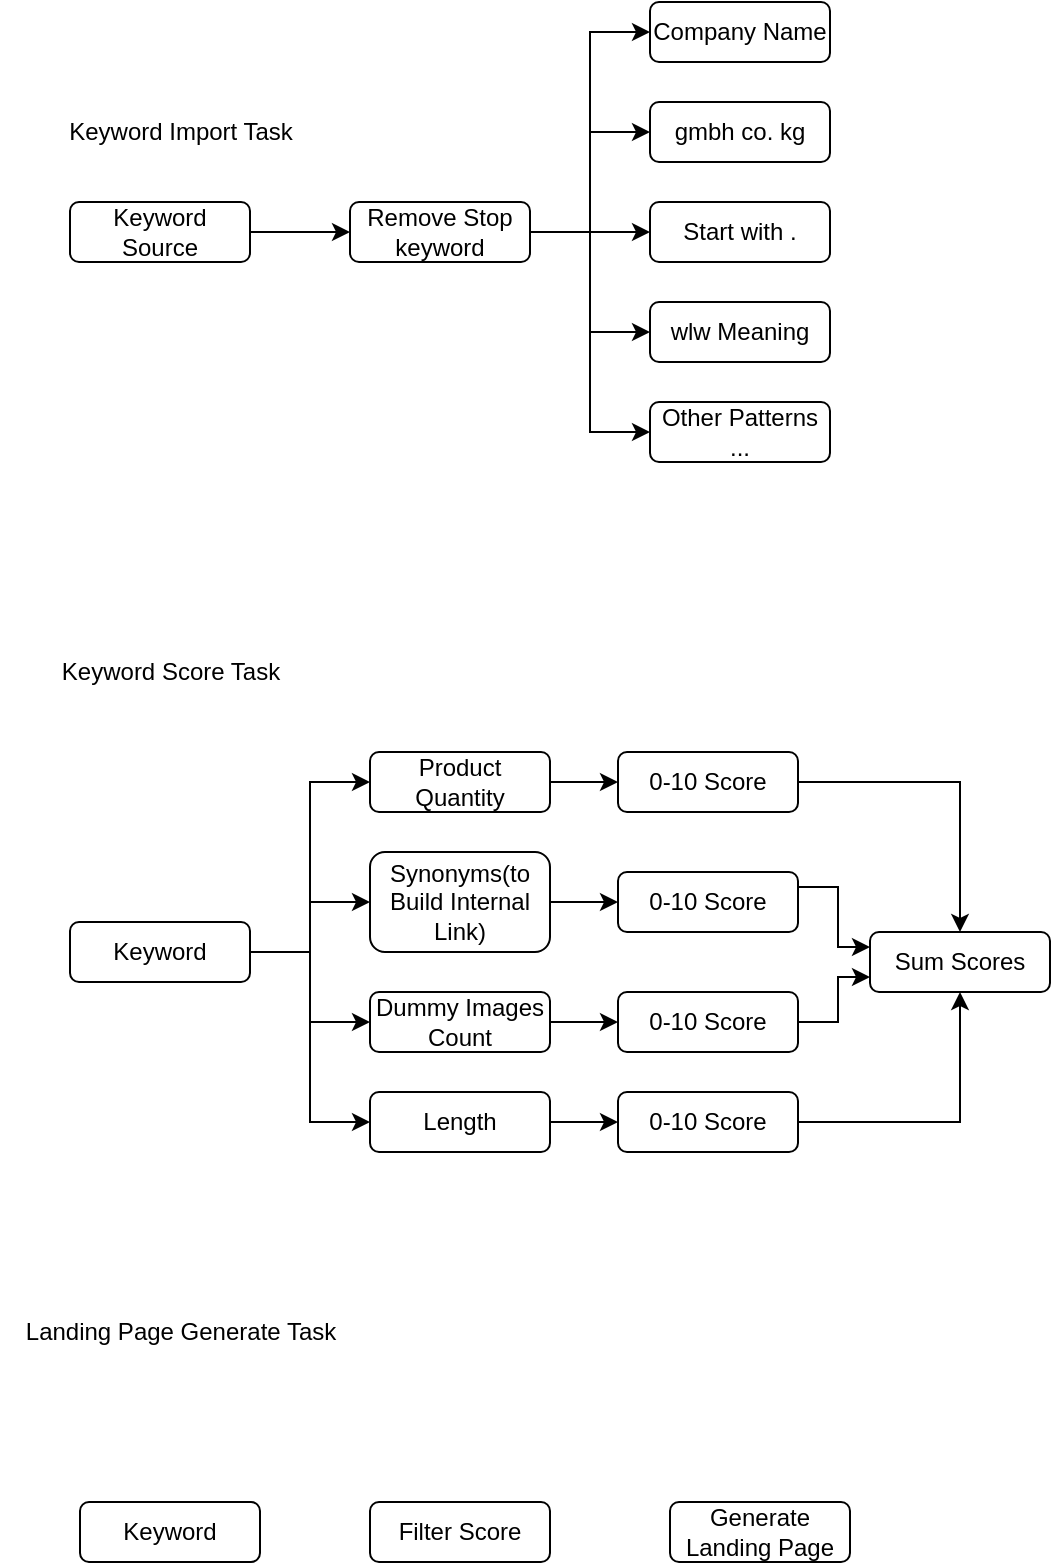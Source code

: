 <mxfile version="24.4.14" type="github">
  <diagram name="第 1 页" id="RqyQt31QMLiY9AaMsaX0">
    <mxGraphModel dx="1434" dy="673" grid="1" gridSize="10" guides="1" tooltips="1" connect="1" arrows="1" fold="1" page="1" pageScale="1" pageWidth="827" pageHeight="1169" math="0" shadow="0">
      <root>
        <mxCell id="0" />
        <mxCell id="1" parent="0" />
        <mxCell id="Hy2gJDIRRrg3xxTgYFUH-13" style="edgeStyle=orthogonalEdgeStyle;rounded=0;orthogonalLoop=1;jettySize=auto;html=1;exitX=1;exitY=0.5;exitDx=0;exitDy=0;entryX=0;entryY=0.5;entryDx=0;entryDy=0;" edge="1" parent="1" source="Hy2gJDIRRrg3xxTgYFUH-1" target="Hy2gJDIRRrg3xxTgYFUH-2">
          <mxGeometry relative="1" as="geometry" />
        </mxCell>
        <mxCell id="Hy2gJDIRRrg3xxTgYFUH-1" value="Keyword Source" style="rounded=1;whiteSpace=wrap;html=1;" vertex="1" parent="1">
          <mxGeometry x="50" y="210" width="90" height="30" as="geometry" />
        </mxCell>
        <mxCell id="Hy2gJDIRRrg3xxTgYFUH-28" style="edgeStyle=orthogonalEdgeStyle;rounded=0;orthogonalLoop=1;jettySize=auto;html=1;exitX=1;exitY=0.5;exitDx=0;exitDy=0;entryX=0;entryY=0.5;entryDx=0;entryDy=0;" edge="1" parent="1" source="Hy2gJDIRRrg3xxTgYFUH-2" target="Hy2gJDIRRrg3xxTgYFUH-5">
          <mxGeometry relative="1" as="geometry" />
        </mxCell>
        <mxCell id="Hy2gJDIRRrg3xxTgYFUH-31" style="edgeStyle=orthogonalEdgeStyle;rounded=0;orthogonalLoop=1;jettySize=auto;html=1;exitX=1;exitY=0.5;exitDx=0;exitDy=0;entryX=0;entryY=0.5;entryDx=0;entryDy=0;" edge="1" parent="1" source="Hy2gJDIRRrg3xxTgYFUH-2" target="Hy2gJDIRRrg3xxTgYFUH-8">
          <mxGeometry relative="1" as="geometry" />
        </mxCell>
        <mxCell id="Hy2gJDIRRrg3xxTgYFUH-33" style="edgeStyle=orthogonalEdgeStyle;rounded=0;orthogonalLoop=1;jettySize=auto;html=1;exitX=1;exitY=0.5;exitDx=0;exitDy=0;entryX=0;entryY=0.5;entryDx=0;entryDy=0;" edge="1" parent="1" source="Hy2gJDIRRrg3xxTgYFUH-2" target="Hy2gJDIRRrg3xxTgYFUH-32">
          <mxGeometry relative="1" as="geometry" />
        </mxCell>
        <mxCell id="Hy2gJDIRRrg3xxTgYFUH-35" style="edgeStyle=orthogonalEdgeStyle;rounded=0;orthogonalLoop=1;jettySize=auto;html=1;exitX=1;exitY=0.5;exitDx=0;exitDy=0;" edge="1" parent="1" source="Hy2gJDIRRrg3xxTgYFUH-2" target="Hy2gJDIRRrg3xxTgYFUH-7">
          <mxGeometry relative="1" as="geometry" />
        </mxCell>
        <mxCell id="Hy2gJDIRRrg3xxTgYFUH-36" style="edgeStyle=orthogonalEdgeStyle;rounded=0;orthogonalLoop=1;jettySize=auto;html=1;exitX=1;exitY=0.5;exitDx=0;exitDy=0;entryX=0;entryY=0.5;entryDx=0;entryDy=0;" edge="1" parent="1" source="Hy2gJDIRRrg3xxTgYFUH-2" target="Hy2gJDIRRrg3xxTgYFUH-6">
          <mxGeometry relative="1" as="geometry" />
        </mxCell>
        <mxCell id="Hy2gJDIRRrg3xxTgYFUH-2" value="Remove Stop keyword" style="rounded=1;whiteSpace=wrap;html=1;" vertex="1" parent="1">
          <mxGeometry x="190" y="210" width="90" height="30" as="geometry" />
        </mxCell>
        <mxCell id="Hy2gJDIRRrg3xxTgYFUH-4" value="Keyword" style="rounded=1;whiteSpace=wrap;html=1;" vertex="1" parent="1">
          <mxGeometry x="55" y="860" width="90" height="30" as="geometry" />
        </mxCell>
        <mxCell id="Hy2gJDIRRrg3xxTgYFUH-5" value="Company Name" style="rounded=1;whiteSpace=wrap;html=1;" vertex="1" parent="1">
          <mxGeometry x="340" y="110" width="90" height="30" as="geometry" />
        </mxCell>
        <mxCell id="Hy2gJDIRRrg3xxTgYFUH-6" value="gmbh co. kg" style="rounded=1;whiteSpace=wrap;html=1;" vertex="1" parent="1">
          <mxGeometry x="340" y="160" width="90" height="30" as="geometry" />
        </mxCell>
        <mxCell id="Hy2gJDIRRrg3xxTgYFUH-7" value="Start with ." style="rounded=1;whiteSpace=wrap;html=1;" vertex="1" parent="1">
          <mxGeometry x="340" y="210" width="90" height="30" as="geometry" />
        </mxCell>
        <mxCell id="Hy2gJDIRRrg3xxTgYFUH-8" value="wlw Meaning" style="rounded=1;whiteSpace=wrap;html=1;" vertex="1" parent="1">
          <mxGeometry x="340" y="260" width="90" height="30" as="geometry" />
        </mxCell>
        <mxCell id="Hy2gJDIRRrg3xxTgYFUH-46" style="edgeStyle=orthogonalEdgeStyle;rounded=0;orthogonalLoop=1;jettySize=auto;html=1;exitX=1;exitY=0.5;exitDx=0;exitDy=0;entryX=0;entryY=0.5;entryDx=0;entryDy=0;" edge="1" parent="1" source="Hy2gJDIRRrg3xxTgYFUH-9" target="Hy2gJDIRRrg3xxTgYFUH-27">
          <mxGeometry relative="1" as="geometry" />
        </mxCell>
        <mxCell id="Hy2gJDIRRrg3xxTgYFUH-9" value="Product Quantity" style="rounded=1;whiteSpace=wrap;html=1;" vertex="1" parent="1">
          <mxGeometry x="200" y="485" width="90" height="30" as="geometry" />
        </mxCell>
        <mxCell id="Hy2gJDIRRrg3xxTgYFUH-47" style="edgeStyle=orthogonalEdgeStyle;rounded=0;orthogonalLoop=1;jettySize=auto;html=1;exitX=1;exitY=0.5;exitDx=0;exitDy=0;entryX=0;entryY=0.5;entryDx=0;entryDy=0;" edge="1" parent="1" source="Hy2gJDIRRrg3xxTgYFUH-10" target="Hy2gJDIRRrg3xxTgYFUH-42">
          <mxGeometry relative="1" as="geometry" />
        </mxCell>
        <mxCell id="Hy2gJDIRRrg3xxTgYFUH-10" value="Synonyms(to Build Internal Link)" style="rounded=1;whiteSpace=wrap;html=1;" vertex="1" parent="1">
          <mxGeometry x="200" y="535" width="90" height="50" as="geometry" />
        </mxCell>
        <mxCell id="Hy2gJDIRRrg3xxTgYFUH-48" style="edgeStyle=orthogonalEdgeStyle;rounded=0;orthogonalLoop=1;jettySize=auto;html=1;exitX=1;exitY=0.5;exitDx=0;exitDy=0;entryX=0;entryY=0.5;entryDx=0;entryDy=0;" edge="1" parent="1" source="Hy2gJDIRRrg3xxTgYFUH-11" target="Hy2gJDIRRrg3xxTgYFUH-43">
          <mxGeometry relative="1" as="geometry" />
        </mxCell>
        <mxCell id="Hy2gJDIRRrg3xxTgYFUH-11" value="Dummy Images Count" style="rounded=1;whiteSpace=wrap;html=1;" vertex="1" parent="1">
          <mxGeometry x="200" y="605" width="90" height="30" as="geometry" />
        </mxCell>
        <mxCell id="Hy2gJDIRRrg3xxTgYFUH-49" style="edgeStyle=orthogonalEdgeStyle;rounded=0;orthogonalLoop=1;jettySize=auto;html=1;exitX=1;exitY=0.5;exitDx=0;exitDy=0;entryX=0;entryY=0.5;entryDx=0;entryDy=0;" edge="1" parent="1" source="Hy2gJDIRRrg3xxTgYFUH-12" target="Hy2gJDIRRrg3xxTgYFUH-44">
          <mxGeometry relative="1" as="geometry" />
        </mxCell>
        <mxCell id="Hy2gJDIRRrg3xxTgYFUH-12" value="Length" style="rounded=1;whiteSpace=wrap;html=1;" vertex="1" parent="1">
          <mxGeometry x="200" y="655" width="90" height="30" as="geometry" />
        </mxCell>
        <mxCell id="Hy2gJDIRRrg3xxTgYFUH-17" value="Keyword Import Task" style="text;html=1;align=center;verticalAlign=middle;resizable=0;points=[];autosize=1;strokeColor=none;fillColor=none;" vertex="1" parent="1">
          <mxGeometry x="35" y="160" width="140" height="30" as="geometry" />
        </mxCell>
        <mxCell id="Hy2gJDIRRrg3xxTgYFUH-18" value="Keyword Score Task" style="text;html=1;align=center;verticalAlign=middle;resizable=0;points=[];autosize=1;strokeColor=none;fillColor=none;" vertex="1" parent="1">
          <mxGeometry x="35" y="430" width="130" height="30" as="geometry" />
        </mxCell>
        <mxCell id="Hy2gJDIRRrg3xxTgYFUH-50" style="edgeStyle=orthogonalEdgeStyle;rounded=0;orthogonalLoop=1;jettySize=auto;html=1;exitX=1;exitY=0.5;exitDx=0;exitDy=0;entryX=0.5;entryY=0;entryDx=0;entryDy=0;" edge="1" parent="1" source="Hy2gJDIRRrg3xxTgYFUH-27" target="Hy2gJDIRRrg3xxTgYFUH-45">
          <mxGeometry relative="1" as="geometry" />
        </mxCell>
        <mxCell id="Hy2gJDIRRrg3xxTgYFUH-27" value="0-10 Score" style="rounded=1;whiteSpace=wrap;html=1;" vertex="1" parent="1">
          <mxGeometry x="324" y="485" width="90" height="30" as="geometry" />
        </mxCell>
        <mxCell id="Hy2gJDIRRrg3xxTgYFUH-32" value="Other Patterns ..." style="rounded=1;whiteSpace=wrap;html=1;" vertex="1" parent="1">
          <mxGeometry x="340" y="310" width="90" height="30" as="geometry" />
        </mxCell>
        <mxCell id="Hy2gJDIRRrg3xxTgYFUH-38" style="edgeStyle=orthogonalEdgeStyle;rounded=0;orthogonalLoop=1;jettySize=auto;html=1;exitX=1;exitY=0.5;exitDx=0;exitDy=0;entryX=0;entryY=0.5;entryDx=0;entryDy=0;" edge="1" parent="1" source="Hy2gJDIRRrg3xxTgYFUH-37" target="Hy2gJDIRRrg3xxTgYFUH-9">
          <mxGeometry relative="1" as="geometry" />
        </mxCell>
        <mxCell id="Hy2gJDIRRrg3xxTgYFUH-39" style="edgeStyle=orthogonalEdgeStyle;rounded=0;orthogonalLoop=1;jettySize=auto;html=1;exitX=1;exitY=0.5;exitDx=0;exitDy=0;" edge="1" parent="1" source="Hy2gJDIRRrg3xxTgYFUH-37" target="Hy2gJDIRRrg3xxTgYFUH-10">
          <mxGeometry relative="1" as="geometry" />
        </mxCell>
        <mxCell id="Hy2gJDIRRrg3xxTgYFUH-40" style="edgeStyle=orthogonalEdgeStyle;rounded=0;orthogonalLoop=1;jettySize=auto;html=1;exitX=1;exitY=0.5;exitDx=0;exitDy=0;entryX=0;entryY=0.5;entryDx=0;entryDy=0;" edge="1" parent="1" source="Hy2gJDIRRrg3xxTgYFUH-37" target="Hy2gJDIRRrg3xxTgYFUH-11">
          <mxGeometry relative="1" as="geometry" />
        </mxCell>
        <mxCell id="Hy2gJDIRRrg3xxTgYFUH-41" style="edgeStyle=orthogonalEdgeStyle;rounded=0;orthogonalLoop=1;jettySize=auto;html=1;exitX=1;exitY=0.5;exitDx=0;exitDy=0;entryX=0;entryY=0.5;entryDx=0;entryDy=0;" edge="1" parent="1" source="Hy2gJDIRRrg3xxTgYFUH-37" target="Hy2gJDIRRrg3xxTgYFUH-12">
          <mxGeometry relative="1" as="geometry" />
        </mxCell>
        <mxCell id="Hy2gJDIRRrg3xxTgYFUH-37" value="Keyword" style="rounded=1;whiteSpace=wrap;html=1;" vertex="1" parent="1">
          <mxGeometry x="50" y="570" width="90" height="30" as="geometry" />
        </mxCell>
        <mxCell id="Hy2gJDIRRrg3xxTgYFUH-52" style="edgeStyle=orthogonalEdgeStyle;rounded=0;orthogonalLoop=1;jettySize=auto;html=1;exitX=1;exitY=0.25;exitDx=0;exitDy=0;entryX=0;entryY=0.25;entryDx=0;entryDy=0;" edge="1" parent="1" source="Hy2gJDIRRrg3xxTgYFUH-42" target="Hy2gJDIRRrg3xxTgYFUH-45">
          <mxGeometry relative="1" as="geometry" />
        </mxCell>
        <mxCell id="Hy2gJDIRRrg3xxTgYFUH-42" value="0-10 Score" style="rounded=1;whiteSpace=wrap;html=1;" vertex="1" parent="1">
          <mxGeometry x="324" y="545" width="90" height="30" as="geometry" />
        </mxCell>
        <mxCell id="Hy2gJDIRRrg3xxTgYFUH-53" style="edgeStyle=orthogonalEdgeStyle;rounded=0;orthogonalLoop=1;jettySize=auto;html=1;exitX=1;exitY=0.5;exitDx=0;exitDy=0;entryX=0;entryY=0.75;entryDx=0;entryDy=0;" edge="1" parent="1" source="Hy2gJDIRRrg3xxTgYFUH-43" target="Hy2gJDIRRrg3xxTgYFUH-45">
          <mxGeometry relative="1" as="geometry" />
        </mxCell>
        <mxCell id="Hy2gJDIRRrg3xxTgYFUH-43" value="0-10 Score" style="rounded=1;whiteSpace=wrap;html=1;" vertex="1" parent="1">
          <mxGeometry x="324" y="605" width="90" height="30" as="geometry" />
        </mxCell>
        <mxCell id="Hy2gJDIRRrg3xxTgYFUH-54" style="edgeStyle=orthogonalEdgeStyle;rounded=0;orthogonalLoop=1;jettySize=auto;html=1;exitX=1;exitY=0.5;exitDx=0;exitDy=0;entryX=0.5;entryY=1;entryDx=0;entryDy=0;" edge="1" parent="1" source="Hy2gJDIRRrg3xxTgYFUH-44" target="Hy2gJDIRRrg3xxTgYFUH-45">
          <mxGeometry relative="1" as="geometry" />
        </mxCell>
        <mxCell id="Hy2gJDIRRrg3xxTgYFUH-44" value="0-10 Score" style="rounded=1;whiteSpace=wrap;html=1;" vertex="1" parent="1">
          <mxGeometry x="324" y="655" width="90" height="30" as="geometry" />
        </mxCell>
        <mxCell id="Hy2gJDIRRrg3xxTgYFUH-45" value="Sum Scores" style="rounded=1;whiteSpace=wrap;html=1;" vertex="1" parent="1">
          <mxGeometry x="450" y="575" width="90" height="30" as="geometry" />
        </mxCell>
        <mxCell id="Hy2gJDIRRrg3xxTgYFUH-55" value="Landing Page Generate Task" style="text;html=1;align=center;verticalAlign=middle;resizable=0;points=[];autosize=1;strokeColor=none;fillColor=none;" vertex="1" parent="1">
          <mxGeometry x="15" y="760" width="180" height="30" as="geometry" />
        </mxCell>
        <mxCell id="Hy2gJDIRRrg3xxTgYFUH-56" value="Filter Score" style="rounded=1;whiteSpace=wrap;html=1;" vertex="1" parent="1">
          <mxGeometry x="200" y="860" width="90" height="30" as="geometry" />
        </mxCell>
        <mxCell id="Hy2gJDIRRrg3xxTgYFUH-57" value="Generate Landing Page" style="rounded=1;whiteSpace=wrap;html=1;" vertex="1" parent="1">
          <mxGeometry x="350" y="860" width="90" height="30" as="geometry" />
        </mxCell>
      </root>
    </mxGraphModel>
  </diagram>
</mxfile>
